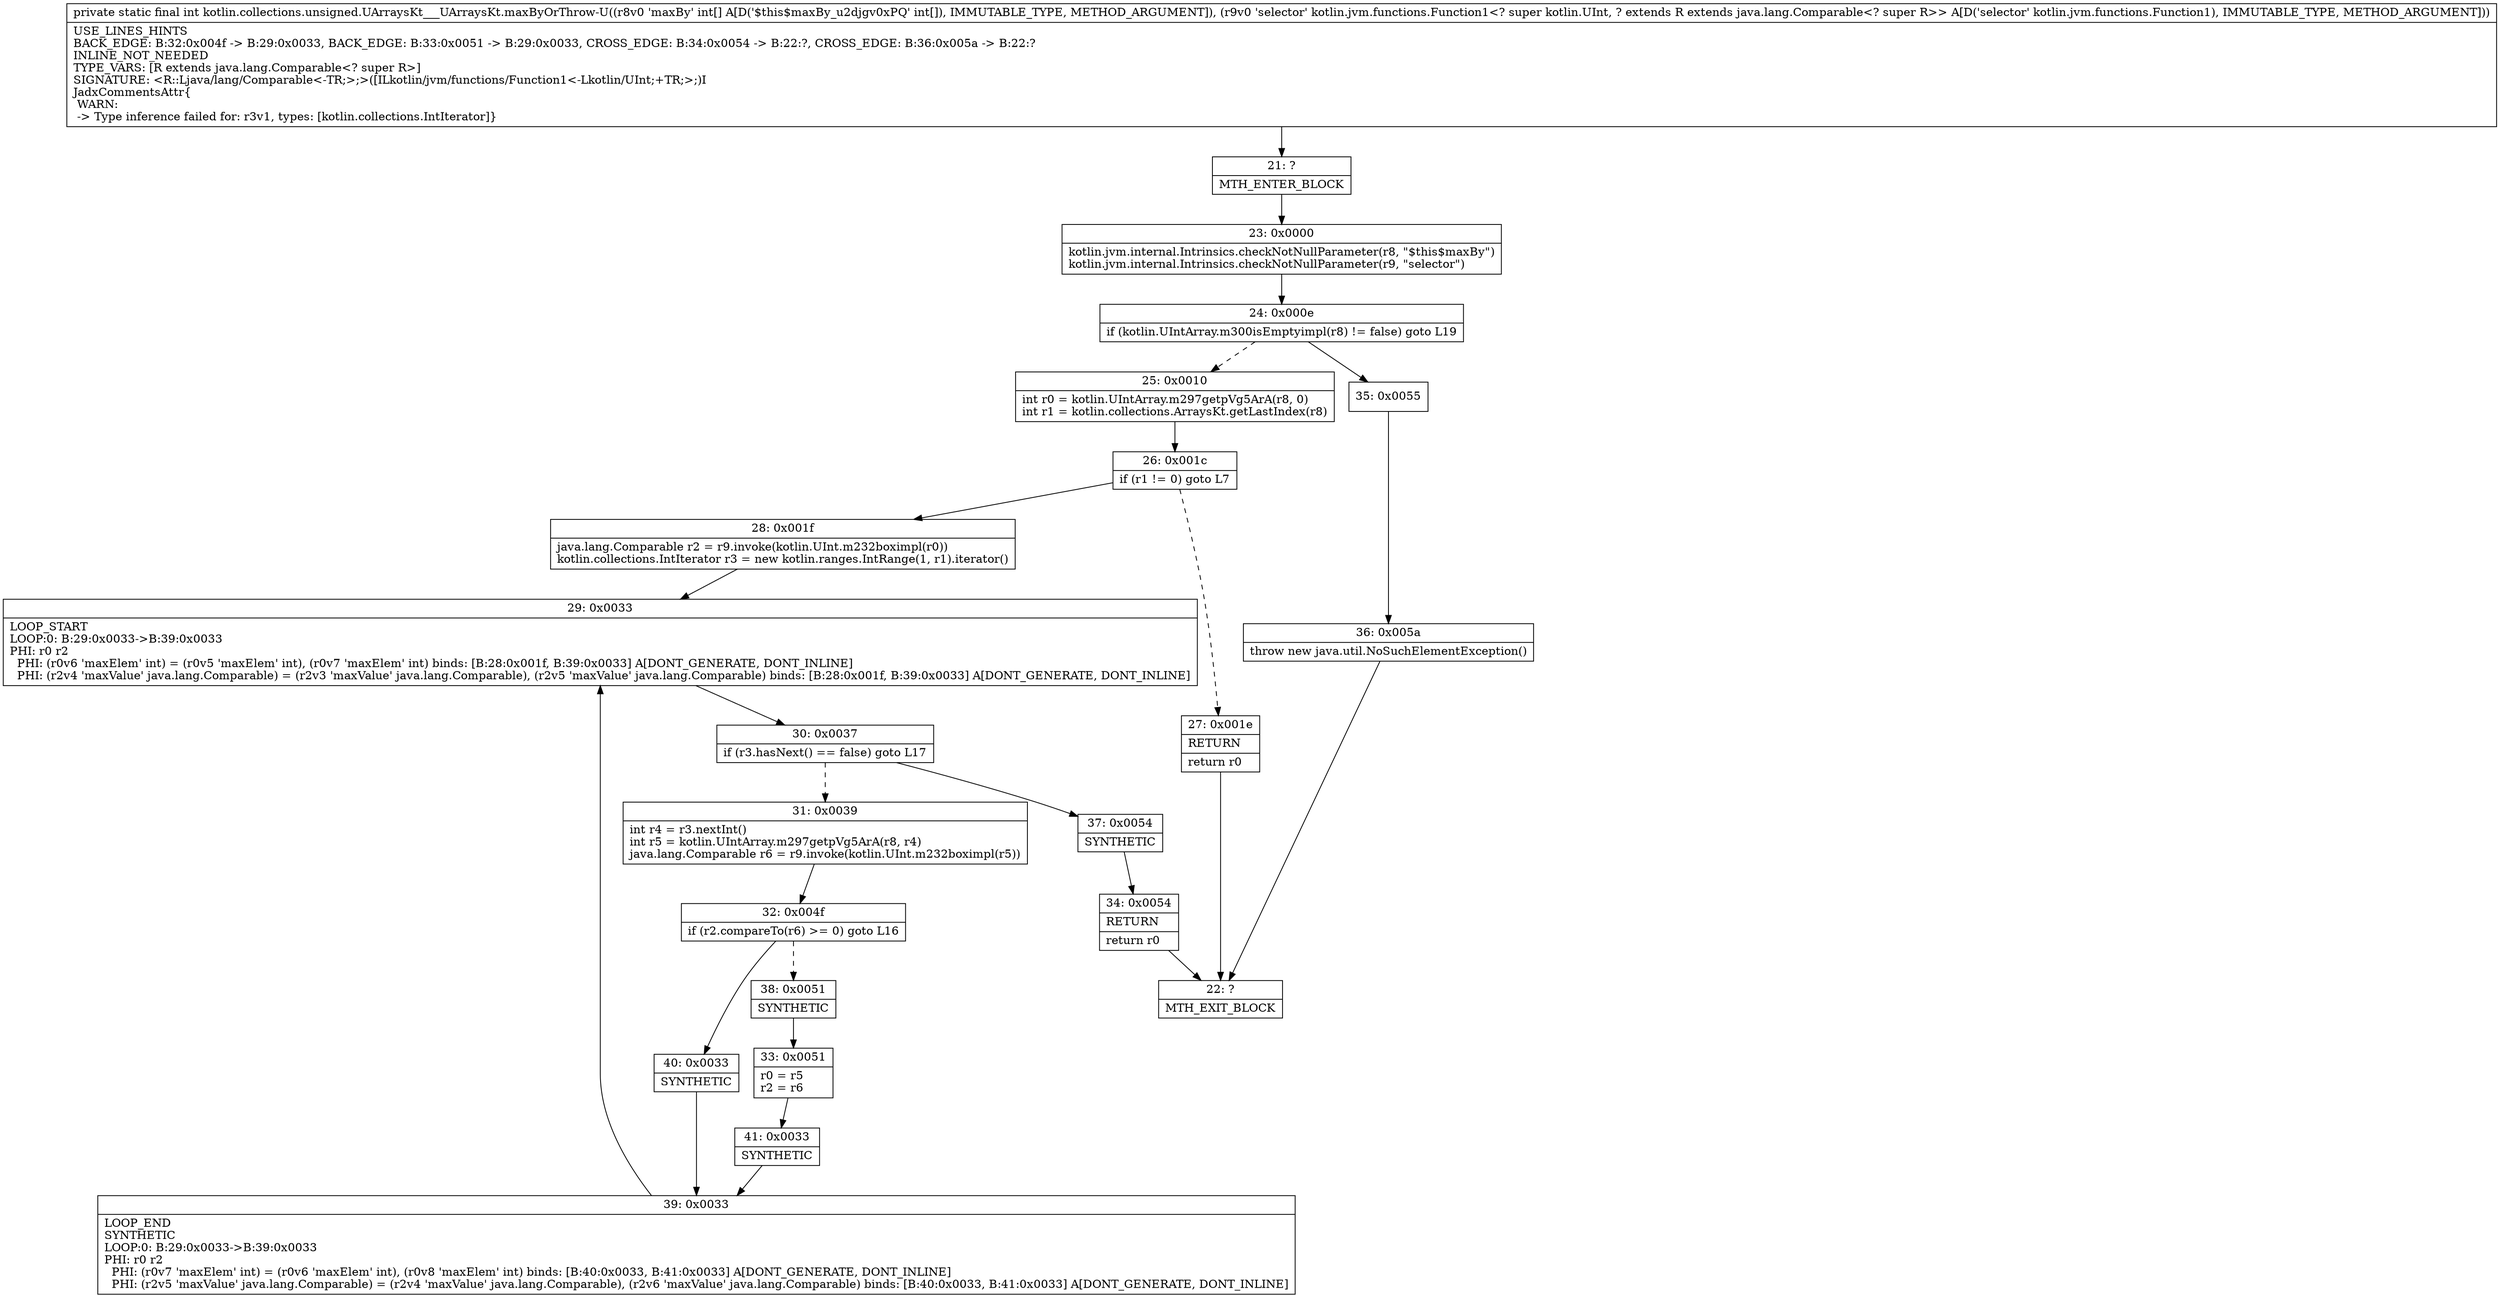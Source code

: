 digraph "CFG forkotlin.collections.unsigned.UArraysKt___UArraysKt.maxByOrThrow\-U([ILkotlin\/jvm\/functions\/Function1;)I" {
Node_21 [shape=record,label="{21\:\ ?|MTH_ENTER_BLOCK\l}"];
Node_23 [shape=record,label="{23\:\ 0x0000|kotlin.jvm.internal.Intrinsics.checkNotNullParameter(r8, \"$this$maxBy\")\lkotlin.jvm.internal.Intrinsics.checkNotNullParameter(r9, \"selector\")\l}"];
Node_24 [shape=record,label="{24\:\ 0x000e|if (kotlin.UIntArray.m300isEmptyimpl(r8) != false) goto L19\l}"];
Node_25 [shape=record,label="{25\:\ 0x0010|int r0 = kotlin.UIntArray.m297getpVg5ArA(r8, 0)\lint r1 = kotlin.collections.ArraysKt.getLastIndex(r8)\l}"];
Node_26 [shape=record,label="{26\:\ 0x001c|if (r1 != 0) goto L7\l}"];
Node_27 [shape=record,label="{27\:\ 0x001e|RETURN\l|return r0\l}"];
Node_22 [shape=record,label="{22\:\ ?|MTH_EXIT_BLOCK\l}"];
Node_28 [shape=record,label="{28\:\ 0x001f|java.lang.Comparable r2 = r9.invoke(kotlin.UInt.m232boximpl(r0))\lkotlin.collections.IntIterator r3 = new kotlin.ranges.IntRange(1, r1).iterator()\l}"];
Node_29 [shape=record,label="{29\:\ 0x0033|LOOP_START\lLOOP:0: B:29:0x0033\-\>B:39:0x0033\lPHI: r0 r2 \l  PHI: (r0v6 'maxElem' int) = (r0v5 'maxElem' int), (r0v7 'maxElem' int) binds: [B:28:0x001f, B:39:0x0033] A[DONT_GENERATE, DONT_INLINE]\l  PHI: (r2v4 'maxValue' java.lang.Comparable) = (r2v3 'maxValue' java.lang.Comparable), (r2v5 'maxValue' java.lang.Comparable) binds: [B:28:0x001f, B:39:0x0033] A[DONT_GENERATE, DONT_INLINE]\l}"];
Node_30 [shape=record,label="{30\:\ 0x0037|if (r3.hasNext() == false) goto L17\l}"];
Node_31 [shape=record,label="{31\:\ 0x0039|int r4 = r3.nextInt()\lint r5 = kotlin.UIntArray.m297getpVg5ArA(r8, r4)\ljava.lang.Comparable r6 = r9.invoke(kotlin.UInt.m232boximpl(r5))\l}"];
Node_32 [shape=record,label="{32\:\ 0x004f|if (r2.compareTo(r6) \>= 0) goto L16\l}"];
Node_38 [shape=record,label="{38\:\ 0x0051|SYNTHETIC\l}"];
Node_33 [shape=record,label="{33\:\ 0x0051|r0 = r5\lr2 = r6\l}"];
Node_41 [shape=record,label="{41\:\ 0x0033|SYNTHETIC\l}"];
Node_39 [shape=record,label="{39\:\ 0x0033|LOOP_END\lSYNTHETIC\lLOOP:0: B:29:0x0033\-\>B:39:0x0033\lPHI: r0 r2 \l  PHI: (r0v7 'maxElem' int) = (r0v6 'maxElem' int), (r0v8 'maxElem' int) binds: [B:40:0x0033, B:41:0x0033] A[DONT_GENERATE, DONT_INLINE]\l  PHI: (r2v5 'maxValue' java.lang.Comparable) = (r2v4 'maxValue' java.lang.Comparable), (r2v6 'maxValue' java.lang.Comparable) binds: [B:40:0x0033, B:41:0x0033] A[DONT_GENERATE, DONT_INLINE]\l}"];
Node_40 [shape=record,label="{40\:\ 0x0033|SYNTHETIC\l}"];
Node_37 [shape=record,label="{37\:\ 0x0054|SYNTHETIC\l}"];
Node_34 [shape=record,label="{34\:\ 0x0054|RETURN\l|return r0\l}"];
Node_35 [shape=record,label="{35\:\ 0x0055}"];
Node_36 [shape=record,label="{36\:\ 0x005a|throw new java.util.NoSuchElementException()\l}"];
MethodNode[shape=record,label="{private static final int kotlin.collections.unsigned.UArraysKt___UArraysKt.maxByOrThrow\-U((r8v0 'maxBy' int[] A[D('$this$maxBy_u2djgv0xPQ' int[]), IMMUTABLE_TYPE, METHOD_ARGUMENT]), (r9v0 'selector' kotlin.jvm.functions.Function1\<? super kotlin.UInt, ? extends R extends java.lang.Comparable\<? super R\>\> A[D('selector' kotlin.jvm.functions.Function1), IMMUTABLE_TYPE, METHOD_ARGUMENT]))  | USE_LINES_HINTS\lBACK_EDGE: B:32:0x004f \-\> B:29:0x0033, BACK_EDGE: B:33:0x0051 \-\> B:29:0x0033, CROSS_EDGE: B:34:0x0054 \-\> B:22:?, CROSS_EDGE: B:36:0x005a \-\> B:22:?\lINLINE_NOT_NEEDED\lTYPE_VARS: [R extends java.lang.Comparable\<? super R\>]\lSIGNATURE: \<R::Ljava\/lang\/Comparable\<\-TR;\>;\>([ILkotlin\/jvm\/functions\/Function1\<\-Lkotlin\/UInt;+TR;\>;)I\lJadxCommentsAttr\{\l WARN: \l \-\> Type inference failed for: r3v1, types: [kotlin.collections.IntIterator]\}\l}"];
MethodNode -> Node_21;Node_21 -> Node_23;
Node_23 -> Node_24;
Node_24 -> Node_25[style=dashed];
Node_24 -> Node_35;
Node_25 -> Node_26;
Node_26 -> Node_27[style=dashed];
Node_26 -> Node_28;
Node_27 -> Node_22;
Node_28 -> Node_29;
Node_29 -> Node_30;
Node_30 -> Node_31[style=dashed];
Node_30 -> Node_37;
Node_31 -> Node_32;
Node_32 -> Node_38[style=dashed];
Node_32 -> Node_40;
Node_38 -> Node_33;
Node_33 -> Node_41;
Node_41 -> Node_39;
Node_39 -> Node_29;
Node_40 -> Node_39;
Node_37 -> Node_34;
Node_34 -> Node_22;
Node_35 -> Node_36;
Node_36 -> Node_22;
}

